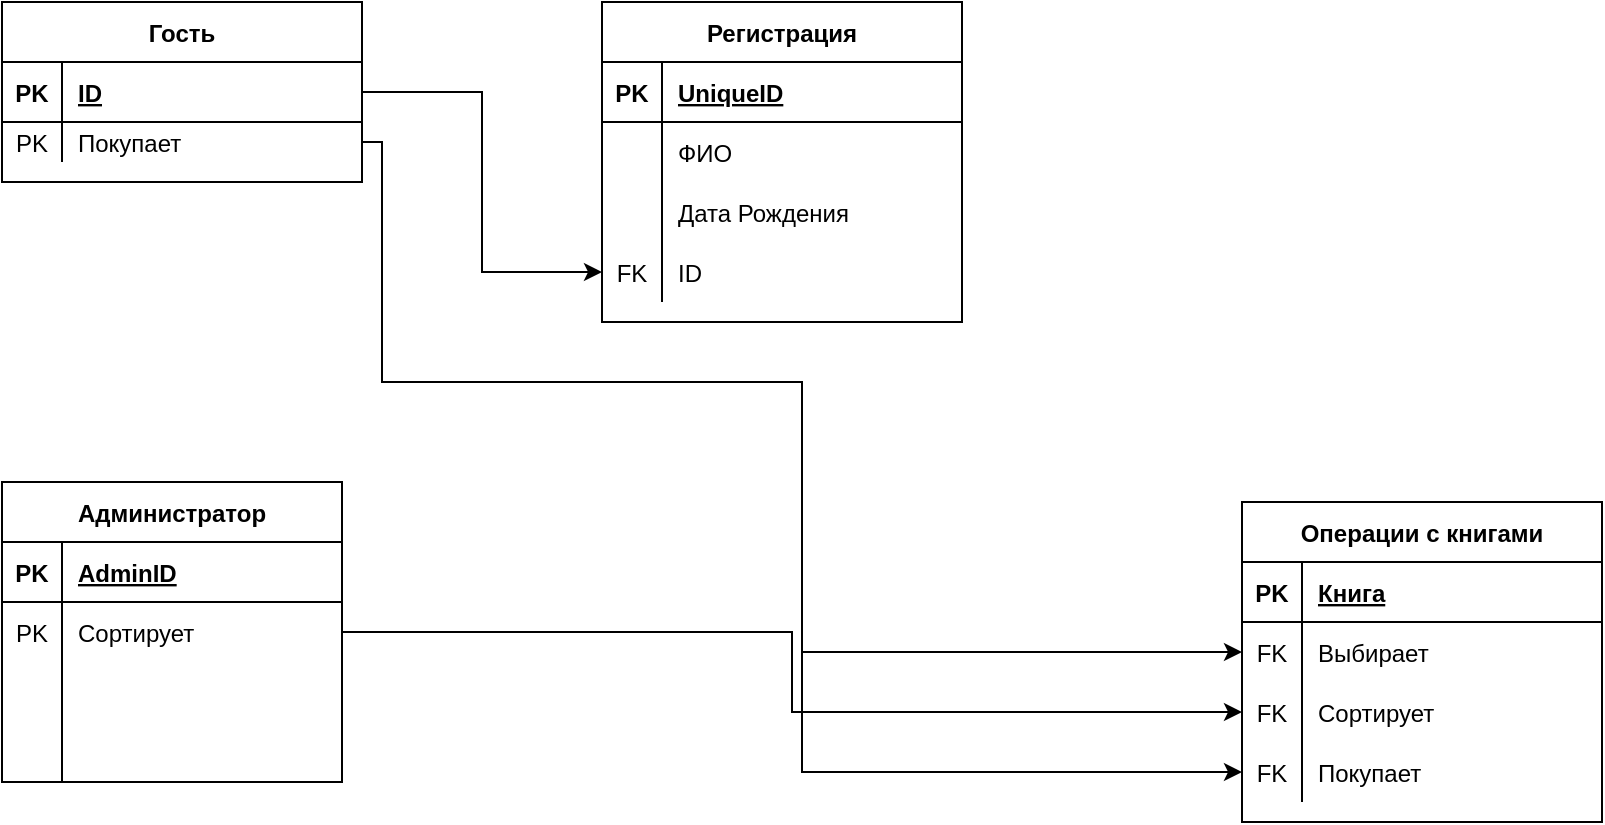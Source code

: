 <mxfile version="15.8.7" type="device"><diagram id="nP2btYWfpvYioRI4b4Tf" name="Страница 1"><mxGraphModel dx="1102" dy="865" grid="1" gridSize="10" guides="1" tooltips="1" connect="1" arrows="1" fold="1" page="1" pageScale="1" pageWidth="1169" pageHeight="1654" math="0" shadow="0"><root><mxCell id="0"/><mxCell id="1" parent="0"/><mxCell id="WRMHD0ZjKMd6X2kbOg-N-38" value="Гость" style="shape=table;startSize=30;container=1;collapsible=1;childLayout=tableLayout;fixedRows=1;rowLines=0;fontStyle=1;align=center;resizeLast=1;" vertex="1" parent="1"><mxGeometry x="110" y="170" width="180" height="90" as="geometry"/></mxCell><mxCell id="WRMHD0ZjKMd6X2kbOg-N-39" value="" style="shape=partialRectangle;collapsible=0;dropTarget=0;pointerEvents=0;fillColor=none;top=0;left=0;bottom=1;right=0;points=[[0,0.5],[1,0.5]];portConstraint=eastwest;" vertex="1" parent="WRMHD0ZjKMd6X2kbOg-N-38"><mxGeometry y="30" width="180" height="30" as="geometry"/></mxCell><mxCell id="WRMHD0ZjKMd6X2kbOg-N-40" value="PK" style="shape=partialRectangle;connectable=0;fillColor=none;top=0;left=0;bottom=0;right=0;fontStyle=1;overflow=hidden;" vertex="1" parent="WRMHD0ZjKMd6X2kbOg-N-39"><mxGeometry width="30" height="30" as="geometry"><mxRectangle width="30" height="30" as="alternateBounds"/></mxGeometry></mxCell><mxCell id="WRMHD0ZjKMd6X2kbOg-N-41" value="ID" style="shape=partialRectangle;connectable=0;fillColor=none;top=0;left=0;bottom=0;right=0;align=left;spacingLeft=6;fontStyle=5;overflow=hidden;" vertex="1" parent="WRMHD0ZjKMd6X2kbOg-N-39"><mxGeometry x="30" width="150" height="30" as="geometry"><mxRectangle width="150" height="30" as="alternateBounds"/></mxGeometry></mxCell><mxCell id="WRMHD0ZjKMd6X2kbOg-N-48" value="" style="shape=partialRectangle;collapsible=0;dropTarget=0;pointerEvents=0;fillColor=none;top=0;left=0;bottom=0;right=0;points=[[0,0.5],[1,0.5]];portConstraint=eastwest;" vertex="1" parent="WRMHD0ZjKMd6X2kbOg-N-38"><mxGeometry y="60" width="180" height="20" as="geometry"/></mxCell><mxCell id="WRMHD0ZjKMd6X2kbOg-N-49" value="PK" style="shape=partialRectangle;connectable=0;fillColor=none;top=0;left=0;bottom=0;right=0;editable=1;overflow=hidden;" vertex="1" parent="WRMHD0ZjKMd6X2kbOg-N-48"><mxGeometry width="30" height="20" as="geometry"><mxRectangle width="30" height="20" as="alternateBounds"/></mxGeometry></mxCell><mxCell id="WRMHD0ZjKMd6X2kbOg-N-50" value="Покупает" style="shape=partialRectangle;connectable=0;fillColor=none;top=0;left=0;bottom=0;right=0;align=left;spacingLeft=6;overflow=hidden;" vertex="1" parent="WRMHD0ZjKMd6X2kbOg-N-48"><mxGeometry x="30" width="150" height="20" as="geometry"><mxRectangle width="150" height="20" as="alternateBounds"/></mxGeometry></mxCell><mxCell id="WRMHD0ZjKMd6X2kbOg-N-62" value="Регистрация" style="shape=table;startSize=30;container=1;collapsible=1;childLayout=tableLayout;fixedRows=1;rowLines=0;fontStyle=1;align=center;resizeLast=1;" vertex="1" parent="1"><mxGeometry x="410" y="170" width="180" height="160" as="geometry"/></mxCell><mxCell id="WRMHD0ZjKMd6X2kbOg-N-63" value="" style="shape=partialRectangle;collapsible=0;dropTarget=0;pointerEvents=0;fillColor=none;top=0;left=0;bottom=1;right=0;points=[[0,0.5],[1,0.5]];portConstraint=eastwest;" vertex="1" parent="WRMHD0ZjKMd6X2kbOg-N-62"><mxGeometry y="30" width="180" height="30" as="geometry"/></mxCell><mxCell id="WRMHD0ZjKMd6X2kbOg-N-64" value="PK" style="shape=partialRectangle;connectable=0;fillColor=none;top=0;left=0;bottom=0;right=0;fontStyle=1;overflow=hidden;" vertex="1" parent="WRMHD0ZjKMd6X2kbOg-N-63"><mxGeometry width="30" height="30" as="geometry"><mxRectangle width="30" height="30" as="alternateBounds"/></mxGeometry></mxCell><mxCell id="WRMHD0ZjKMd6X2kbOg-N-65" value="UniqueID" style="shape=partialRectangle;connectable=0;fillColor=none;top=0;left=0;bottom=0;right=0;align=left;spacingLeft=6;fontStyle=5;overflow=hidden;" vertex="1" parent="WRMHD0ZjKMd6X2kbOg-N-63"><mxGeometry x="30" width="150" height="30" as="geometry"><mxRectangle width="150" height="30" as="alternateBounds"/></mxGeometry></mxCell><mxCell id="WRMHD0ZjKMd6X2kbOg-N-66" value="" style="shape=partialRectangle;collapsible=0;dropTarget=0;pointerEvents=0;fillColor=none;top=0;left=0;bottom=0;right=0;points=[[0,0.5],[1,0.5]];portConstraint=eastwest;" vertex="1" parent="WRMHD0ZjKMd6X2kbOg-N-62"><mxGeometry y="60" width="180" height="30" as="geometry"/></mxCell><mxCell id="WRMHD0ZjKMd6X2kbOg-N-67" value="" style="shape=partialRectangle;connectable=0;fillColor=none;top=0;left=0;bottom=0;right=0;editable=1;overflow=hidden;" vertex="1" parent="WRMHD0ZjKMd6X2kbOg-N-66"><mxGeometry width="30" height="30" as="geometry"><mxRectangle width="30" height="30" as="alternateBounds"/></mxGeometry></mxCell><mxCell id="WRMHD0ZjKMd6X2kbOg-N-68" value="ФИО" style="shape=partialRectangle;connectable=0;fillColor=none;top=0;left=0;bottom=0;right=0;align=left;spacingLeft=6;overflow=hidden;" vertex="1" parent="WRMHD0ZjKMd6X2kbOg-N-66"><mxGeometry x="30" width="150" height="30" as="geometry"><mxRectangle width="150" height="30" as="alternateBounds"/></mxGeometry></mxCell><mxCell id="WRMHD0ZjKMd6X2kbOg-N-69" value="" style="shape=partialRectangle;collapsible=0;dropTarget=0;pointerEvents=0;fillColor=none;top=0;left=0;bottom=0;right=0;points=[[0,0.5],[1,0.5]];portConstraint=eastwest;" vertex="1" parent="WRMHD0ZjKMd6X2kbOg-N-62"><mxGeometry y="90" width="180" height="30" as="geometry"/></mxCell><mxCell id="WRMHD0ZjKMd6X2kbOg-N-70" value="" style="shape=partialRectangle;connectable=0;fillColor=none;top=0;left=0;bottom=0;right=0;editable=1;overflow=hidden;" vertex="1" parent="WRMHD0ZjKMd6X2kbOg-N-69"><mxGeometry width="30" height="30" as="geometry"><mxRectangle width="30" height="30" as="alternateBounds"/></mxGeometry></mxCell><mxCell id="WRMHD0ZjKMd6X2kbOg-N-71" value="Дата Рождения " style="shape=partialRectangle;connectable=0;fillColor=none;top=0;left=0;bottom=0;right=0;align=left;spacingLeft=6;overflow=hidden;" vertex="1" parent="WRMHD0ZjKMd6X2kbOg-N-69"><mxGeometry x="30" width="150" height="30" as="geometry"><mxRectangle width="150" height="30" as="alternateBounds"/></mxGeometry></mxCell><mxCell id="WRMHD0ZjKMd6X2kbOg-N-72" value="" style="shape=partialRectangle;collapsible=0;dropTarget=0;pointerEvents=0;fillColor=none;top=0;left=0;bottom=0;right=0;points=[[0,0.5],[1,0.5]];portConstraint=eastwest;" vertex="1" parent="WRMHD0ZjKMd6X2kbOg-N-62"><mxGeometry y="120" width="180" height="30" as="geometry"/></mxCell><mxCell id="WRMHD0ZjKMd6X2kbOg-N-73" value="FK" style="shape=partialRectangle;connectable=0;fillColor=none;top=0;left=0;bottom=0;right=0;editable=1;overflow=hidden;" vertex="1" parent="WRMHD0ZjKMd6X2kbOg-N-72"><mxGeometry width="30" height="30" as="geometry"><mxRectangle width="30" height="30" as="alternateBounds"/></mxGeometry></mxCell><mxCell id="WRMHD0ZjKMd6X2kbOg-N-74" value="ID" style="shape=partialRectangle;connectable=0;fillColor=none;top=0;left=0;bottom=0;right=0;align=left;spacingLeft=6;overflow=hidden;" vertex="1" parent="WRMHD0ZjKMd6X2kbOg-N-72"><mxGeometry x="30" width="150" height="30" as="geometry"><mxRectangle width="150" height="30" as="alternateBounds"/></mxGeometry></mxCell><mxCell id="WRMHD0ZjKMd6X2kbOg-N-75" style="edgeStyle=orthogonalEdgeStyle;rounded=0;orthogonalLoop=1;jettySize=auto;html=1;exitX=1;exitY=0.5;exitDx=0;exitDy=0;entryX=0;entryY=0.5;entryDx=0;entryDy=0;" edge="1" parent="1" source="WRMHD0ZjKMd6X2kbOg-N-39" target="WRMHD0ZjKMd6X2kbOg-N-72"><mxGeometry relative="1" as="geometry"/></mxCell><mxCell id="WRMHD0ZjKMd6X2kbOg-N-76" value="Администратор" style="shape=table;startSize=30;container=1;collapsible=1;childLayout=tableLayout;fixedRows=1;rowLines=0;fontStyle=1;align=center;resizeLast=1;" vertex="1" parent="1"><mxGeometry x="110" y="410" width="170" height="150" as="geometry"/></mxCell><mxCell id="WRMHD0ZjKMd6X2kbOg-N-77" value="" style="shape=partialRectangle;collapsible=0;dropTarget=0;pointerEvents=0;fillColor=none;top=0;left=0;bottom=1;right=0;points=[[0,0.5],[1,0.5]];portConstraint=eastwest;" vertex="1" parent="WRMHD0ZjKMd6X2kbOg-N-76"><mxGeometry y="30" width="170" height="30" as="geometry"/></mxCell><mxCell id="WRMHD0ZjKMd6X2kbOg-N-78" value="PK" style="shape=partialRectangle;connectable=0;fillColor=none;top=0;left=0;bottom=0;right=0;fontStyle=1;overflow=hidden;" vertex="1" parent="WRMHD0ZjKMd6X2kbOg-N-77"><mxGeometry width="30" height="30" as="geometry"><mxRectangle width="30" height="30" as="alternateBounds"/></mxGeometry></mxCell><mxCell id="WRMHD0ZjKMd6X2kbOg-N-79" value="AdminID" style="shape=partialRectangle;connectable=0;fillColor=none;top=0;left=0;bottom=0;right=0;align=left;spacingLeft=6;fontStyle=5;overflow=hidden;" vertex="1" parent="WRMHD0ZjKMd6X2kbOg-N-77"><mxGeometry x="30" width="140" height="30" as="geometry"><mxRectangle width="140" height="30" as="alternateBounds"/></mxGeometry></mxCell><mxCell id="WRMHD0ZjKMd6X2kbOg-N-80" value="" style="shape=partialRectangle;collapsible=0;dropTarget=0;pointerEvents=0;fillColor=none;top=0;left=0;bottom=0;right=0;points=[[0,0.5],[1,0.5]];portConstraint=eastwest;" vertex="1" parent="WRMHD0ZjKMd6X2kbOg-N-76"><mxGeometry y="60" width="170" height="30" as="geometry"/></mxCell><mxCell id="WRMHD0ZjKMd6X2kbOg-N-81" value="PK" style="shape=partialRectangle;connectable=0;fillColor=none;top=0;left=0;bottom=0;right=0;editable=1;overflow=hidden;" vertex="1" parent="WRMHD0ZjKMd6X2kbOg-N-80"><mxGeometry width="30" height="30" as="geometry"><mxRectangle width="30" height="30" as="alternateBounds"/></mxGeometry></mxCell><mxCell id="WRMHD0ZjKMd6X2kbOg-N-82" value="Сортирует" style="shape=partialRectangle;connectable=0;fillColor=none;top=0;left=0;bottom=0;right=0;align=left;spacingLeft=6;overflow=hidden;" vertex="1" parent="WRMHD0ZjKMd6X2kbOg-N-80"><mxGeometry x="30" width="140" height="30" as="geometry"><mxRectangle width="140" height="30" as="alternateBounds"/></mxGeometry></mxCell><mxCell id="WRMHD0ZjKMd6X2kbOg-N-83" value="" style="shape=partialRectangle;collapsible=0;dropTarget=0;pointerEvents=0;fillColor=none;top=0;left=0;bottom=0;right=0;points=[[0,0.5],[1,0.5]];portConstraint=eastwest;" vertex="1" parent="WRMHD0ZjKMd6X2kbOg-N-76"><mxGeometry y="90" width="170" height="30" as="geometry"/></mxCell><mxCell id="WRMHD0ZjKMd6X2kbOg-N-84" value="" style="shape=partialRectangle;connectable=0;fillColor=none;top=0;left=0;bottom=0;right=0;editable=1;overflow=hidden;" vertex="1" parent="WRMHD0ZjKMd6X2kbOg-N-83"><mxGeometry width="30" height="30" as="geometry"><mxRectangle width="30" height="30" as="alternateBounds"/></mxGeometry></mxCell><mxCell id="WRMHD0ZjKMd6X2kbOg-N-85" value="" style="shape=partialRectangle;connectable=0;fillColor=none;top=0;left=0;bottom=0;right=0;align=left;spacingLeft=6;overflow=hidden;" vertex="1" parent="WRMHD0ZjKMd6X2kbOg-N-83"><mxGeometry x="30" width="140" height="30" as="geometry"><mxRectangle width="140" height="30" as="alternateBounds"/></mxGeometry></mxCell><mxCell id="WRMHD0ZjKMd6X2kbOg-N-86" value="" style="shape=partialRectangle;collapsible=0;dropTarget=0;pointerEvents=0;fillColor=none;top=0;left=0;bottom=0;right=0;points=[[0,0.5],[1,0.5]];portConstraint=eastwest;" vertex="1" parent="WRMHD0ZjKMd6X2kbOg-N-76"><mxGeometry y="120" width="170" height="30" as="geometry"/></mxCell><mxCell id="WRMHD0ZjKMd6X2kbOg-N-87" value="" style="shape=partialRectangle;connectable=0;fillColor=none;top=0;left=0;bottom=0;right=0;editable=1;overflow=hidden;" vertex="1" parent="WRMHD0ZjKMd6X2kbOg-N-86"><mxGeometry width="30" height="30" as="geometry"><mxRectangle width="30" height="30" as="alternateBounds"/></mxGeometry></mxCell><mxCell id="WRMHD0ZjKMd6X2kbOg-N-88" value="" style="shape=partialRectangle;connectable=0;fillColor=none;top=0;left=0;bottom=0;right=0;align=left;spacingLeft=6;overflow=hidden;" vertex="1" parent="WRMHD0ZjKMd6X2kbOg-N-86"><mxGeometry x="30" width="140" height="30" as="geometry"><mxRectangle width="140" height="30" as="alternateBounds"/></mxGeometry></mxCell><mxCell id="WRMHD0ZjKMd6X2kbOg-N-93" value="Операции с книгами" style="shape=table;startSize=30;container=1;collapsible=1;childLayout=tableLayout;fixedRows=1;rowLines=0;fontStyle=1;align=center;resizeLast=1;" vertex="1" parent="1"><mxGeometry x="730" y="420" width="180" height="160" as="geometry"/></mxCell><mxCell id="WRMHD0ZjKMd6X2kbOg-N-94" value="" style="shape=partialRectangle;collapsible=0;dropTarget=0;pointerEvents=0;fillColor=none;top=0;left=0;bottom=1;right=0;points=[[0,0.5],[1,0.5]];portConstraint=eastwest;" vertex="1" parent="WRMHD0ZjKMd6X2kbOg-N-93"><mxGeometry y="30" width="180" height="30" as="geometry"/></mxCell><mxCell id="WRMHD0ZjKMd6X2kbOg-N-95" value="PK" style="shape=partialRectangle;connectable=0;fillColor=none;top=0;left=0;bottom=0;right=0;fontStyle=1;overflow=hidden;" vertex="1" parent="WRMHD0ZjKMd6X2kbOg-N-94"><mxGeometry width="30" height="30" as="geometry"><mxRectangle width="30" height="30" as="alternateBounds"/></mxGeometry></mxCell><mxCell id="WRMHD0ZjKMd6X2kbOg-N-96" value="Книга" style="shape=partialRectangle;connectable=0;fillColor=none;top=0;left=0;bottom=0;right=0;align=left;spacingLeft=6;fontStyle=5;overflow=hidden;" vertex="1" parent="WRMHD0ZjKMd6X2kbOg-N-94"><mxGeometry x="30" width="150" height="30" as="geometry"><mxRectangle width="150" height="30" as="alternateBounds"/></mxGeometry></mxCell><mxCell id="WRMHD0ZjKMd6X2kbOg-N-97" value="" style="shape=partialRectangle;collapsible=0;dropTarget=0;pointerEvents=0;fillColor=none;top=0;left=0;bottom=0;right=0;points=[[0,0.5],[1,0.5]];portConstraint=eastwest;" vertex="1" parent="WRMHD0ZjKMd6X2kbOg-N-93"><mxGeometry y="60" width="180" height="30" as="geometry"/></mxCell><mxCell id="WRMHD0ZjKMd6X2kbOg-N-98" value="FK" style="shape=partialRectangle;connectable=0;fillColor=none;top=0;left=0;bottom=0;right=0;editable=1;overflow=hidden;" vertex="1" parent="WRMHD0ZjKMd6X2kbOg-N-97"><mxGeometry width="30" height="30" as="geometry"><mxRectangle width="30" height="30" as="alternateBounds"/></mxGeometry></mxCell><mxCell id="WRMHD0ZjKMd6X2kbOg-N-99" value="Выбирает" style="shape=partialRectangle;connectable=0;fillColor=none;top=0;left=0;bottom=0;right=0;align=left;spacingLeft=6;overflow=hidden;" vertex="1" parent="WRMHD0ZjKMd6X2kbOg-N-97"><mxGeometry x="30" width="150" height="30" as="geometry"><mxRectangle width="150" height="30" as="alternateBounds"/></mxGeometry></mxCell><mxCell id="WRMHD0ZjKMd6X2kbOg-N-100" value="" style="shape=partialRectangle;collapsible=0;dropTarget=0;pointerEvents=0;fillColor=none;top=0;left=0;bottom=0;right=0;points=[[0,0.5],[1,0.5]];portConstraint=eastwest;" vertex="1" parent="WRMHD0ZjKMd6X2kbOg-N-93"><mxGeometry y="90" width="180" height="30" as="geometry"/></mxCell><mxCell id="WRMHD0ZjKMd6X2kbOg-N-101" value="FK" style="shape=partialRectangle;connectable=0;fillColor=none;top=0;left=0;bottom=0;right=0;editable=1;overflow=hidden;" vertex="1" parent="WRMHD0ZjKMd6X2kbOg-N-100"><mxGeometry width="30" height="30" as="geometry"><mxRectangle width="30" height="30" as="alternateBounds"/></mxGeometry></mxCell><mxCell id="WRMHD0ZjKMd6X2kbOg-N-102" value="Сортирует" style="shape=partialRectangle;connectable=0;fillColor=none;top=0;left=0;bottom=0;right=0;align=left;spacingLeft=6;overflow=hidden;" vertex="1" parent="WRMHD0ZjKMd6X2kbOg-N-100"><mxGeometry x="30" width="150" height="30" as="geometry"><mxRectangle width="150" height="30" as="alternateBounds"/></mxGeometry></mxCell><mxCell id="WRMHD0ZjKMd6X2kbOg-N-103" value="" style="shape=partialRectangle;collapsible=0;dropTarget=0;pointerEvents=0;fillColor=none;top=0;left=0;bottom=0;right=0;points=[[0,0.5],[1,0.5]];portConstraint=eastwest;" vertex="1" parent="WRMHD0ZjKMd6X2kbOg-N-93"><mxGeometry y="120" width="180" height="30" as="geometry"/></mxCell><mxCell id="WRMHD0ZjKMd6X2kbOg-N-104" value="FK" style="shape=partialRectangle;connectable=0;fillColor=none;top=0;left=0;bottom=0;right=0;editable=1;overflow=hidden;" vertex="1" parent="WRMHD0ZjKMd6X2kbOg-N-103"><mxGeometry width="30" height="30" as="geometry"><mxRectangle width="30" height="30" as="alternateBounds"/></mxGeometry></mxCell><mxCell id="WRMHD0ZjKMd6X2kbOg-N-105" value="Покупает" style="shape=partialRectangle;connectable=0;fillColor=none;top=0;left=0;bottom=0;right=0;align=left;spacingLeft=6;overflow=hidden;" vertex="1" parent="WRMHD0ZjKMd6X2kbOg-N-103"><mxGeometry x="30" width="150" height="30" as="geometry"><mxRectangle width="150" height="30" as="alternateBounds"/></mxGeometry></mxCell><mxCell id="WRMHD0ZjKMd6X2kbOg-N-106" style="edgeStyle=orthogonalEdgeStyle;rounded=0;orthogonalLoop=1;jettySize=auto;html=1;entryX=0;entryY=0.5;entryDx=0;entryDy=0;" edge="1" parent="1" source="WRMHD0ZjKMd6X2kbOg-N-48" target="WRMHD0ZjKMd6X2kbOg-N-103"><mxGeometry relative="1" as="geometry"><Array as="points"><mxPoint x="300" y="240"/><mxPoint x="300" y="360"/><mxPoint x="510" y="360"/><mxPoint x="510" y="555"/></Array></mxGeometry></mxCell><mxCell id="WRMHD0ZjKMd6X2kbOg-N-107" style="edgeStyle=orthogonalEdgeStyle;rounded=0;orthogonalLoop=1;jettySize=auto;html=1;entryX=0;entryY=0.5;entryDx=0;entryDy=0;" edge="1" parent="1" source="WRMHD0ZjKMd6X2kbOg-N-48" target="WRMHD0ZjKMd6X2kbOg-N-97"><mxGeometry relative="1" as="geometry"><Array as="points"><mxPoint x="300" y="240"/><mxPoint x="300" y="360"/><mxPoint x="510" y="360"/><mxPoint x="510" y="495"/></Array></mxGeometry></mxCell><mxCell id="WRMHD0ZjKMd6X2kbOg-N-108" style="edgeStyle=orthogonalEdgeStyle;rounded=0;orthogonalLoop=1;jettySize=auto;html=1;entryX=0;entryY=0.5;entryDx=0;entryDy=0;" edge="1" parent="1" source="WRMHD0ZjKMd6X2kbOg-N-80" target="WRMHD0ZjKMd6X2kbOg-N-100"><mxGeometry relative="1" as="geometry"/></mxCell></root></mxGraphModel></diagram></mxfile>